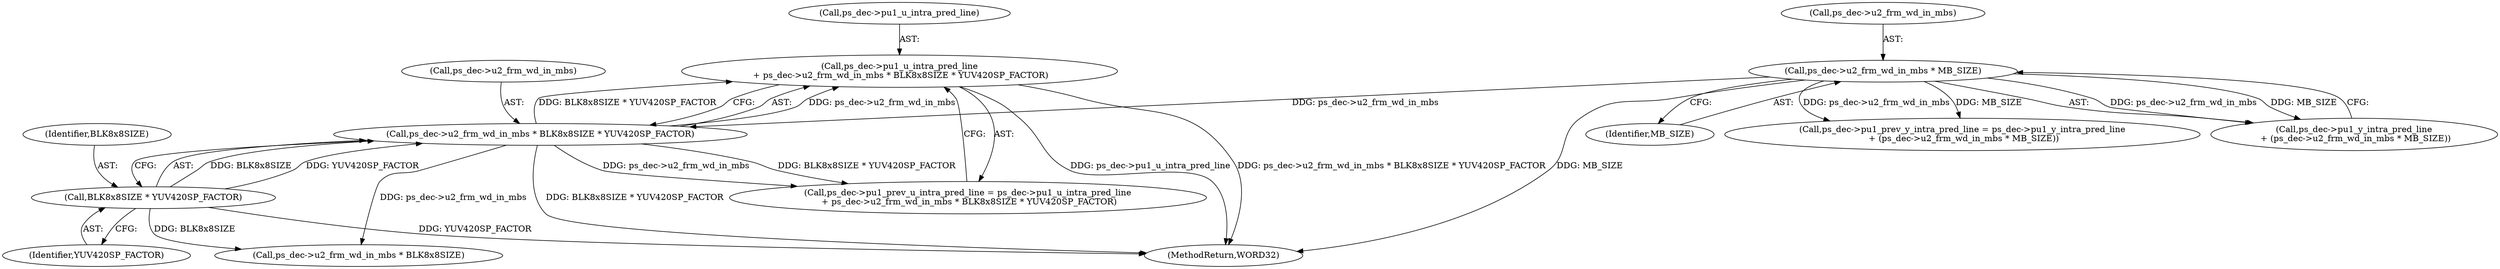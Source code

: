 digraph "0_Android_0b23c81c3dd9ec38f7e6806a3955fed1925541a0_3@pointer" {
"1001658" [label="(Call,ps_dec->pu1_u_intra_pred_line\n + ps_dec->u2_frm_wd_in_mbs * BLK8x8SIZE * YUV420SP_FACTOR)"];
"1001662" [label="(Call,ps_dec->u2_frm_wd_in_mbs * BLK8x8SIZE * YUV420SP_FACTOR)"];
"1001649" [label="(Call,ps_dec->u2_frm_wd_in_mbs * MB_SIZE)"];
"1001666" [label="(Call,BLK8x8SIZE * YUV420SP_FACTOR)"];
"1001658" [label="(Call,ps_dec->pu1_u_intra_pred_line\n + ps_dec->u2_frm_wd_in_mbs * BLK8x8SIZE * YUV420SP_FACTOR)"];
"1001650" [label="(Call,ps_dec->u2_frm_wd_in_mbs)"];
"1001659" [label="(Call,ps_dec->pu1_u_intra_pred_line)"];
"1001645" [label="(Call,ps_dec->pu1_y_intra_pred_line\n + (ps_dec->u2_frm_wd_in_mbs * MB_SIZE))"];
"1001668" [label="(Identifier,YUV420SP_FACTOR)"];
"1001663" [label="(Call,ps_dec->u2_frm_wd_in_mbs)"];
"1001641" [label="(Call,ps_dec->pu1_prev_y_intra_pred_line = ps_dec->pu1_y_intra_pred_line\n + (ps_dec->u2_frm_wd_in_mbs * MB_SIZE))"];
"1001649" [label="(Call,ps_dec->u2_frm_wd_in_mbs * MB_SIZE)"];
"1001677" [label="(Call,ps_dec->u2_frm_wd_in_mbs * BLK8x8SIZE)"];
"1001667" [label="(Identifier,BLK8x8SIZE)"];
"1001666" [label="(Call,BLK8x8SIZE * YUV420SP_FACTOR)"];
"1001653" [label="(Identifier,MB_SIZE)"];
"1001654" [label="(Call,ps_dec->pu1_prev_u_intra_pred_line = ps_dec->pu1_u_intra_pred_line\n + ps_dec->u2_frm_wd_in_mbs * BLK8x8SIZE * YUV420SP_FACTOR)"];
"1002159" [label="(MethodReturn,WORD32)"];
"1001662" [label="(Call,ps_dec->u2_frm_wd_in_mbs * BLK8x8SIZE * YUV420SP_FACTOR)"];
"1001658" -> "1001654"  [label="AST: "];
"1001658" -> "1001662"  [label="CFG: "];
"1001659" -> "1001658"  [label="AST: "];
"1001662" -> "1001658"  [label="AST: "];
"1001654" -> "1001658"  [label="CFG: "];
"1001658" -> "1002159"  [label="DDG: ps_dec->u2_frm_wd_in_mbs * BLK8x8SIZE * YUV420SP_FACTOR"];
"1001658" -> "1002159"  [label="DDG: ps_dec->pu1_u_intra_pred_line"];
"1001662" -> "1001658"  [label="DDG: ps_dec->u2_frm_wd_in_mbs"];
"1001662" -> "1001658"  [label="DDG: BLK8x8SIZE * YUV420SP_FACTOR"];
"1001662" -> "1001666"  [label="CFG: "];
"1001663" -> "1001662"  [label="AST: "];
"1001666" -> "1001662"  [label="AST: "];
"1001662" -> "1002159"  [label="DDG: BLK8x8SIZE * YUV420SP_FACTOR"];
"1001662" -> "1001654"  [label="DDG: ps_dec->u2_frm_wd_in_mbs"];
"1001662" -> "1001654"  [label="DDG: BLK8x8SIZE * YUV420SP_FACTOR"];
"1001649" -> "1001662"  [label="DDG: ps_dec->u2_frm_wd_in_mbs"];
"1001666" -> "1001662"  [label="DDG: BLK8x8SIZE"];
"1001666" -> "1001662"  [label="DDG: YUV420SP_FACTOR"];
"1001662" -> "1001677"  [label="DDG: ps_dec->u2_frm_wd_in_mbs"];
"1001649" -> "1001645"  [label="AST: "];
"1001649" -> "1001653"  [label="CFG: "];
"1001650" -> "1001649"  [label="AST: "];
"1001653" -> "1001649"  [label="AST: "];
"1001645" -> "1001649"  [label="CFG: "];
"1001649" -> "1002159"  [label="DDG: MB_SIZE"];
"1001649" -> "1001641"  [label="DDG: ps_dec->u2_frm_wd_in_mbs"];
"1001649" -> "1001641"  [label="DDG: MB_SIZE"];
"1001649" -> "1001645"  [label="DDG: ps_dec->u2_frm_wd_in_mbs"];
"1001649" -> "1001645"  [label="DDG: MB_SIZE"];
"1001666" -> "1001668"  [label="CFG: "];
"1001667" -> "1001666"  [label="AST: "];
"1001668" -> "1001666"  [label="AST: "];
"1001666" -> "1002159"  [label="DDG: YUV420SP_FACTOR"];
"1001666" -> "1001677"  [label="DDG: BLK8x8SIZE"];
}

